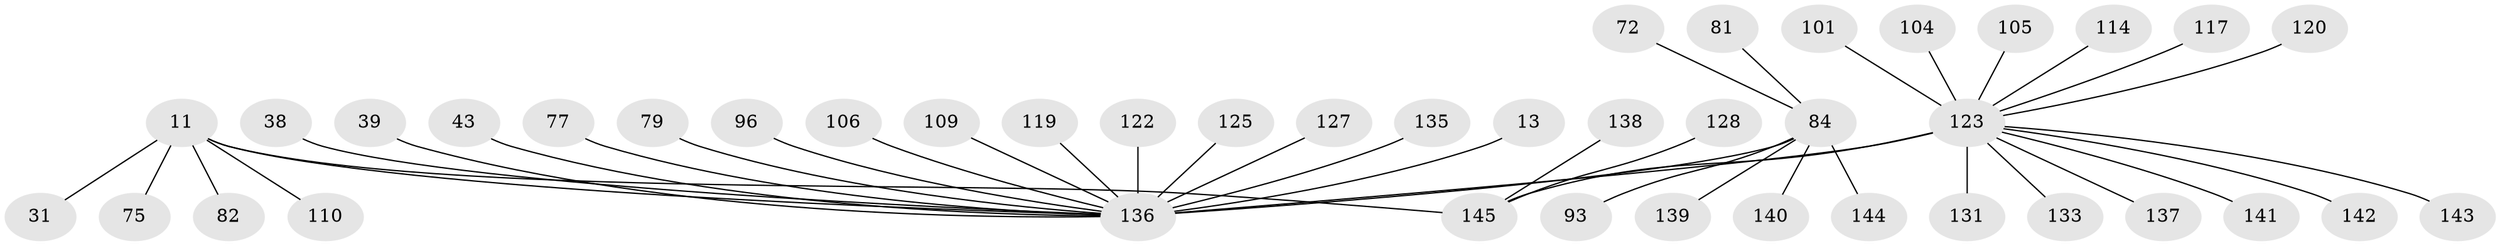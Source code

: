 // original degree distribution, {5: 0.041379310344827586, 9: 0.006896551724137931, 3: 0.15172413793103448, 4: 0.06206896551724138, 8: 0.013793103448275862, 6: 0.013793103448275862, 1: 0.46206896551724136, 2: 0.2482758620689655}
// Generated by graph-tools (version 1.1) at 2025/46/03/04/25 21:46:13]
// undirected, 43 vertices, 43 edges
graph export_dot {
graph [start="1"]
  node [color=gray90,style=filled];
  11;
  13;
  31;
  38;
  39;
  43 [super="+32"];
  72;
  75;
  77;
  79;
  81;
  82;
  84 [super="+24+70"];
  93;
  96 [super="+74"];
  101;
  104 [super="+73"];
  105;
  106 [super="+63"];
  109;
  110;
  114;
  117;
  119 [super="+83"];
  120;
  122 [super="+98"];
  123 [super="+91+62+57+59+100+89+97+92+95"];
  125;
  127;
  128 [super="+111"];
  131 [super="+108"];
  133;
  135 [super="+115"];
  136 [super="+78+118+102"];
  137;
  138 [super="+129"];
  139;
  140;
  141;
  142;
  143;
  144 [super="+130"];
  145 [super="+90+126+132+47+54+87+107+134"];
  11 -- 31;
  11 -- 75;
  11 -- 82;
  11 -- 110;
  11 -- 136 [weight=2];
  11 -- 145 [weight=2];
  13 -- 136;
  38 -- 136;
  39 -- 136;
  43 -- 136;
  72 -- 84;
  77 -- 136;
  79 -- 136;
  81 -- 84;
  84 -- 93;
  84 -- 139;
  84 -- 140;
  84 -- 136 [weight=3];
  84 -- 144;
  96 -- 136;
  101 -- 123;
  104 -- 123;
  105 -- 123;
  106 -- 136;
  109 -- 136;
  114 -- 123;
  117 -- 123;
  119 -- 136;
  120 -- 123;
  122 -- 136;
  123 -- 137;
  123 -- 141;
  123 -- 133;
  123 -- 142;
  123 -- 145 [weight=3];
  123 -- 136 [weight=4];
  123 -- 143;
  123 -- 131;
  125 -- 136;
  127 -- 136;
  128 -- 145;
  135 -- 136;
  138 -- 145;
}
